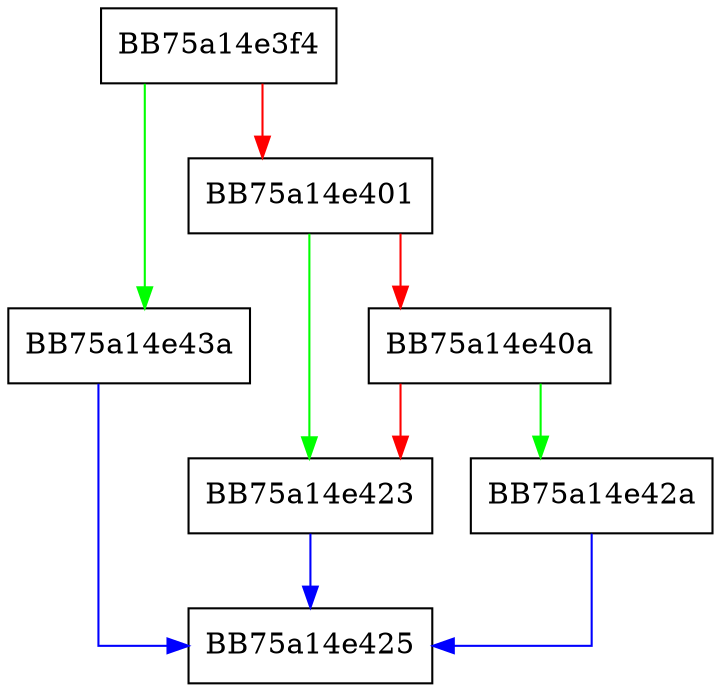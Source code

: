 digraph ShouldSampleAsimovReport {
  node [shape="box"];
  graph [splines=ortho];
  BB75a14e3f4 -> BB75a14e43a [color="green"];
  BB75a14e3f4 -> BB75a14e401 [color="red"];
  BB75a14e401 -> BB75a14e423 [color="green"];
  BB75a14e401 -> BB75a14e40a [color="red"];
  BB75a14e40a -> BB75a14e42a [color="green"];
  BB75a14e40a -> BB75a14e423 [color="red"];
  BB75a14e423 -> BB75a14e425 [color="blue"];
  BB75a14e42a -> BB75a14e425 [color="blue"];
  BB75a14e43a -> BB75a14e425 [color="blue"];
}